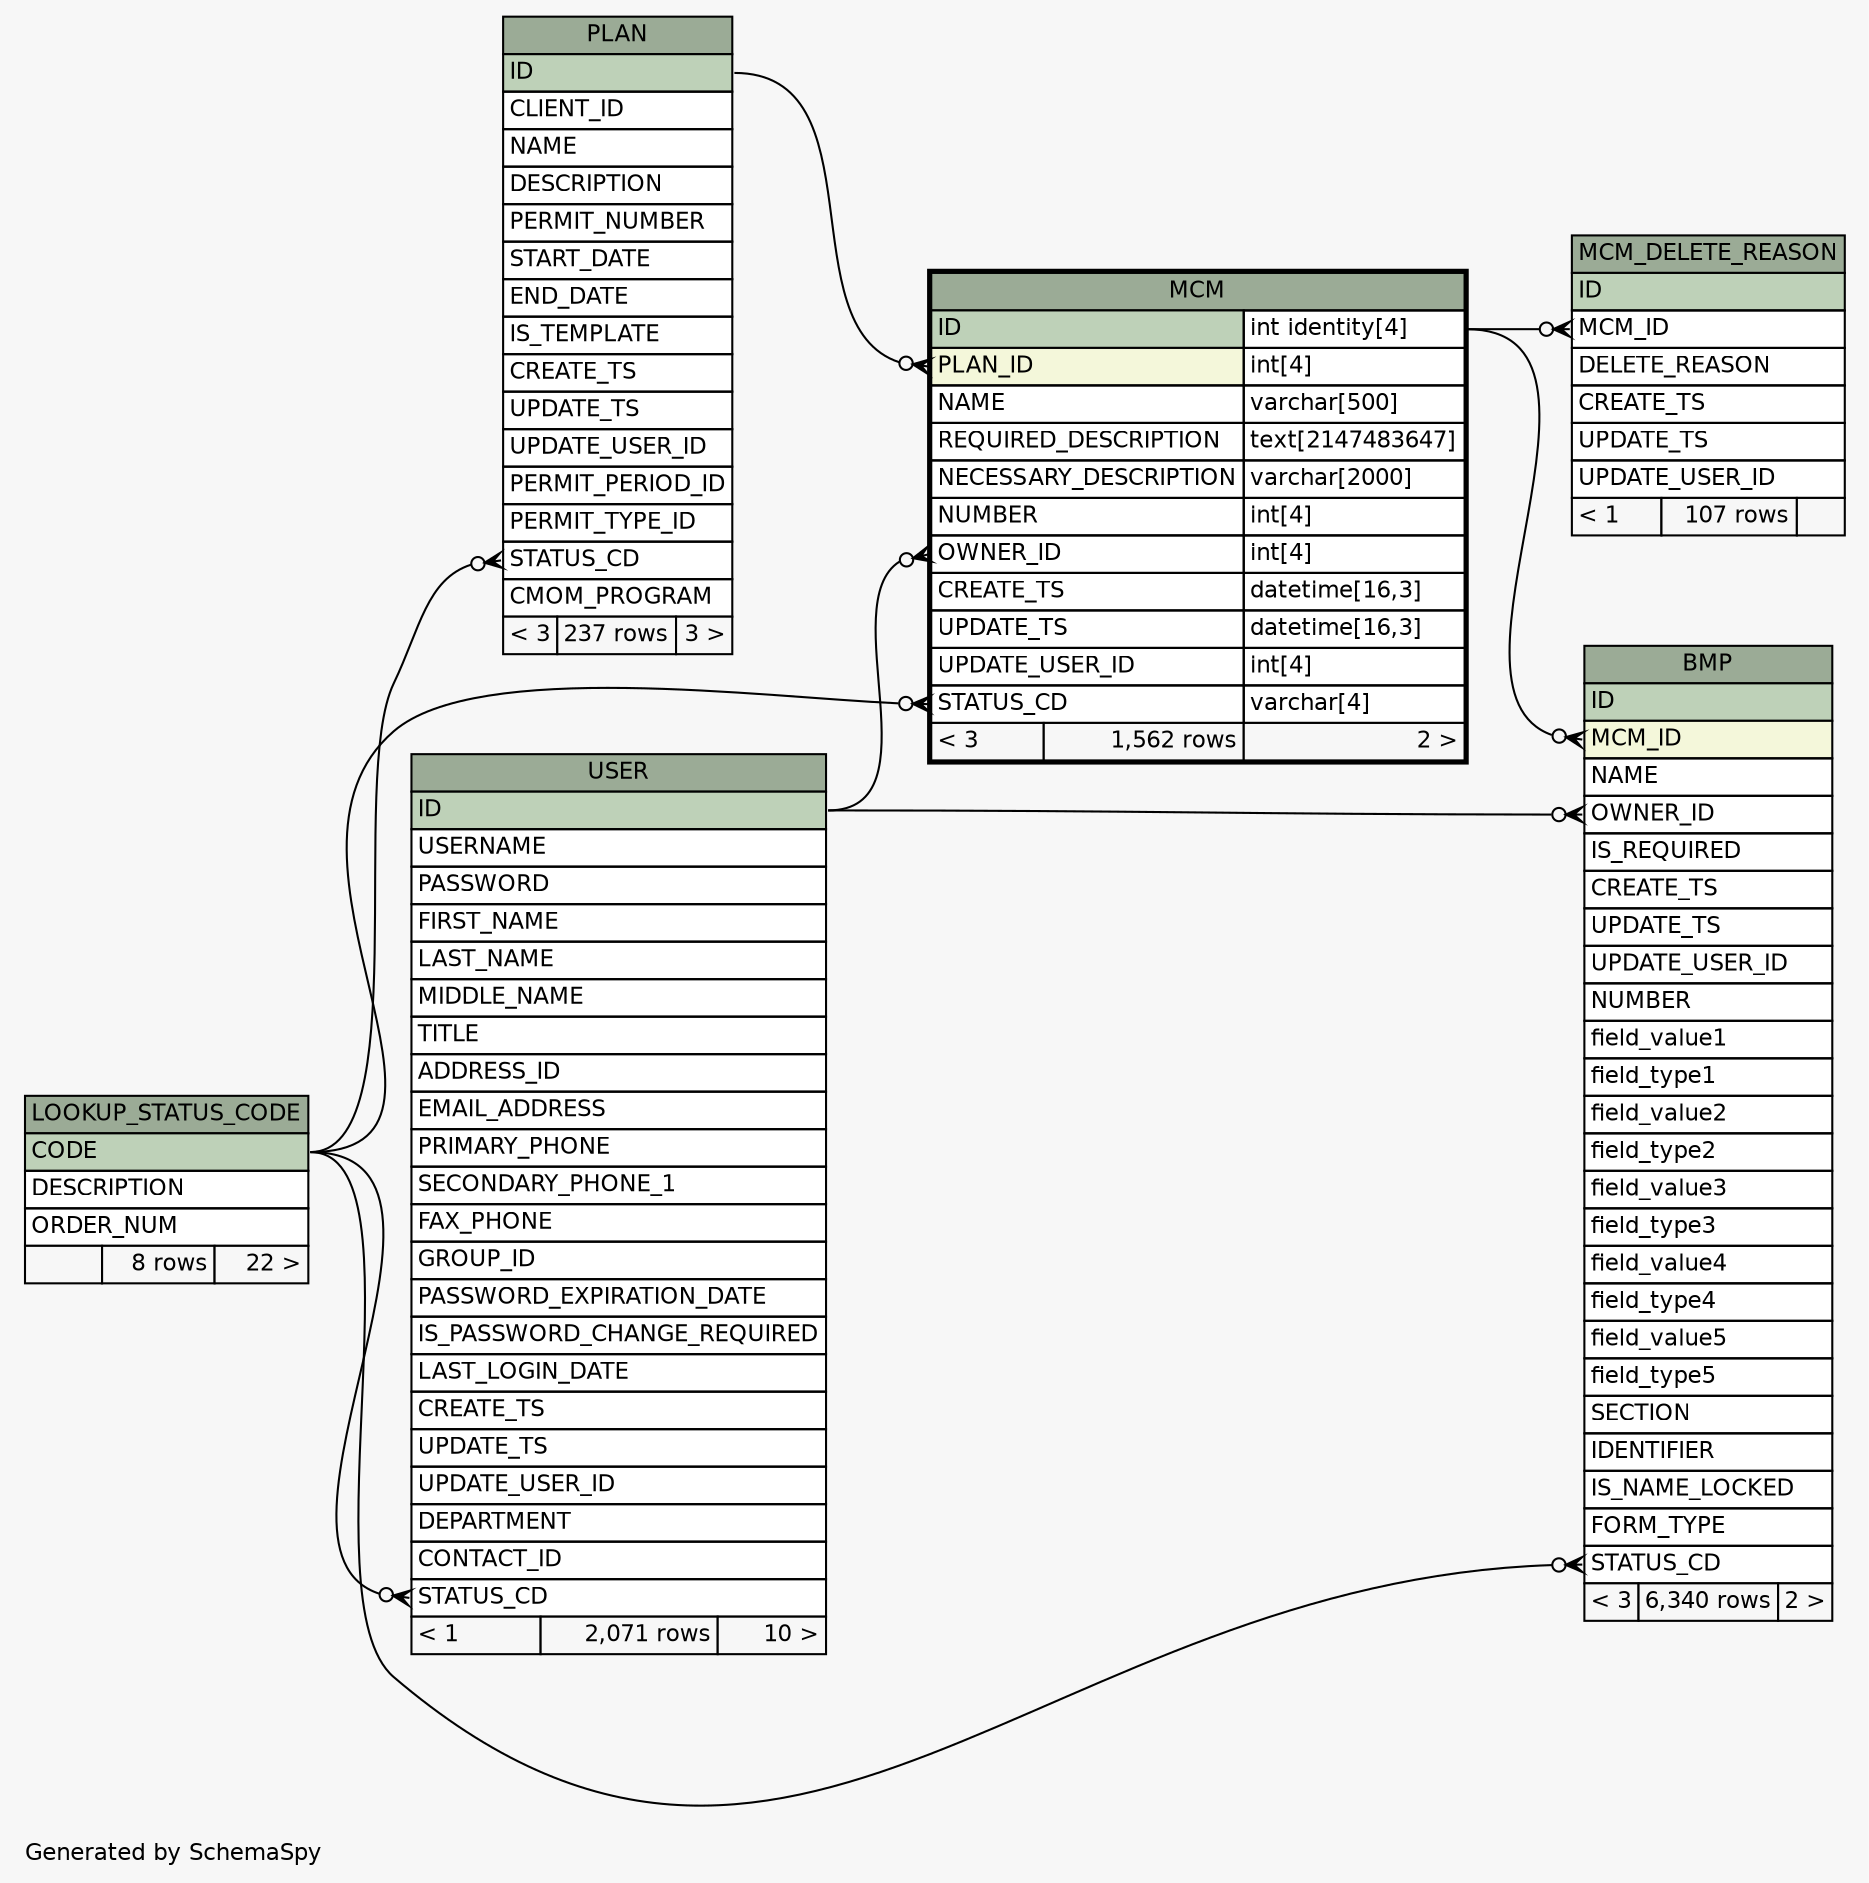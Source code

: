 // dot 2.28.0 on Windows 7 6.1
// SchemaSpy rev 590
digraph "oneDegreeRelationshipsDiagram" {
  graph [
    rankdir="RL"
    bgcolor="#f7f7f7"
    label="\nGenerated by SchemaSpy"
    labeljust="l"
    nodesep="0.18"
    ranksep="0.46"
    fontname="Helvetica"
    fontsize="11"
  ];
  node [
    fontname="Helvetica"
    fontsize="11"
    shape="plaintext"
  ];
  edge [
    arrowsize="0.8"
  ];
  "BMP":"MCM_ID":w -> "MCM":"ID.type":e [arrowhead=none dir=back arrowtail=crowodot];
  "BMP":"OWNER_ID":w -> "USER":"ID":e [arrowhead=none dir=back arrowtail=crowodot];
  "BMP":"STATUS_CD":w -> "LOOKUP_STATUS_CODE":"CODE":e [arrowhead=none dir=back arrowtail=crowodot];
  "MCM":"OWNER_ID":w -> "USER":"ID":e [arrowhead=none dir=back arrowtail=crowodot];
  "MCM":"PLAN_ID":w -> "PLAN":"ID":e [arrowhead=none dir=back arrowtail=crowodot];
  "MCM":"STATUS_CD":w -> "LOOKUP_STATUS_CODE":"CODE":e [arrowhead=none dir=back arrowtail=crowodot];
  "MCM_DELETE_REASON":"MCM_ID":w -> "MCM":"ID.type":e [arrowhead=none dir=back arrowtail=crowodot];
  "PLAN":"STATUS_CD":w -> "LOOKUP_STATUS_CODE":"CODE":e [arrowhead=none dir=back arrowtail=crowodot];
  "USER":"STATUS_CD":w -> "LOOKUP_STATUS_CODE":"CODE":e [arrowhead=none dir=back arrowtail=crowodot];
  "BMP" [
    label=<
    <TABLE BORDER="0" CELLBORDER="1" CELLSPACING="0" BGCOLOR="#ffffff">
      <TR><TD COLSPAN="3" BGCOLOR="#9bab96" ALIGN="CENTER">BMP</TD></TR>
      <TR><TD PORT="ID" COLSPAN="3" BGCOLOR="#bed1b8" ALIGN="LEFT">ID</TD></TR>
      <TR><TD PORT="MCM_ID" COLSPAN="3" BGCOLOR="#f4f7da" ALIGN="LEFT">MCM_ID</TD></TR>
      <TR><TD PORT="NAME" COLSPAN="3" ALIGN="LEFT">NAME</TD></TR>
      <TR><TD PORT="OWNER_ID" COLSPAN="3" ALIGN="LEFT">OWNER_ID</TD></TR>
      <TR><TD PORT="IS_REQUIRED" COLSPAN="3" ALIGN="LEFT">IS_REQUIRED</TD></TR>
      <TR><TD PORT="CREATE_TS" COLSPAN="3" ALIGN="LEFT">CREATE_TS</TD></TR>
      <TR><TD PORT="UPDATE_TS" COLSPAN="3" ALIGN="LEFT">UPDATE_TS</TD></TR>
      <TR><TD PORT="UPDATE_USER_ID" COLSPAN="3" ALIGN="LEFT">UPDATE_USER_ID</TD></TR>
      <TR><TD PORT="NUMBER" COLSPAN="3" ALIGN="LEFT">NUMBER</TD></TR>
      <TR><TD PORT="field_value1" COLSPAN="3" ALIGN="LEFT">field_value1</TD></TR>
      <TR><TD PORT="field_type1" COLSPAN="3" ALIGN="LEFT">field_type1</TD></TR>
      <TR><TD PORT="field_value2" COLSPAN="3" ALIGN="LEFT">field_value2</TD></TR>
      <TR><TD PORT="field_type2" COLSPAN="3" ALIGN="LEFT">field_type2</TD></TR>
      <TR><TD PORT="field_value3" COLSPAN="3" ALIGN="LEFT">field_value3</TD></TR>
      <TR><TD PORT="field_type3" COLSPAN="3" ALIGN="LEFT">field_type3</TD></TR>
      <TR><TD PORT="field_value4" COLSPAN="3" ALIGN="LEFT">field_value4</TD></TR>
      <TR><TD PORT="field_type4" COLSPAN="3" ALIGN="LEFT">field_type4</TD></TR>
      <TR><TD PORT="field_value5" COLSPAN="3" ALIGN="LEFT">field_value5</TD></TR>
      <TR><TD PORT="field_type5" COLSPAN="3" ALIGN="LEFT">field_type5</TD></TR>
      <TR><TD PORT="SECTION" COLSPAN="3" ALIGN="LEFT">SECTION</TD></TR>
      <TR><TD PORT="IDENTIFIER" COLSPAN="3" ALIGN="LEFT">IDENTIFIER</TD></TR>
      <TR><TD PORT="IS_NAME_LOCKED" COLSPAN="3" ALIGN="LEFT">IS_NAME_LOCKED</TD></TR>
      <TR><TD PORT="FORM_TYPE" COLSPAN="3" ALIGN="LEFT">FORM_TYPE</TD></TR>
      <TR><TD PORT="STATUS_CD" COLSPAN="3" ALIGN="LEFT">STATUS_CD</TD></TR>
      <TR><TD ALIGN="LEFT" BGCOLOR="#f7f7f7">&lt; 3</TD><TD ALIGN="RIGHT" BGCOLOR="#f7f7f7">6,340 rows</TD><TD ALIGN="RIGHT" BGCOLOR="#f7f7f7">2 &gt;</TD></TR>
    </TABLE>>
    URL="BMP.html"
    tooltip="BMP"
  ];
  "LOOKUP_STATUS_CODE" [
    label=<
    <TABLE BORDER="0" CELLBORDER="1" CELLSPACING="0" BGCOLOR="#ffffff">
      <TR><TD COLSPAN="3" BGCOLOR="#9bab96" ALIGN="CENTER">LOOKUP_STATUS_CODE</TD></TR>
      <TR><TD PORT="CODE" COLSPAN="3" BGCOLOR="#bed1b8" ALIGN="LEFT">CODE</TD></TR>
      <TR><TD PORT="DESCRIPTION" COLSPAN="3" ALIGN="LEFT">DESCRIPTION</TD></TR>
      <TR><TD PORT="ORDER_NUM" COLSPAN="3" ALIGN="LEFT">ORDER_NUM</TD></TR>
      <TR><TD ALIGN="LEFT" BGCOLOR="#f7f7f7">  </TD><TD ALIGN="RIGHT" BGCOLOR="#f7f7f7">8 rows</TD><TD ALIGN="RIGHT" BGCOLOR="#f7f7f7">22 &gt;</TD></TR>
    </TABLE>>
    URL="LOOKUP_STATUS_CODE.html"
    tooltip="LOOKUP_STATUS_CODE"
  ];
  "MCM" [
    label=<
    <TABLE BORDER="2" CELLBORDER="1" CELLSPACING="0" BGCOLOR="#ffffff">
      <TR><TD COLSPAN="3" BGCOLOR="#9bab96" ALIGN="CENTER">MCM</TD></TR>
      <TR><TD PORT="ID" COLSPAN="2" BGCOLOR="#bed1b8" ALIGN="LEFT">ID</TD><TD PORT="ID.type" ALIGN="LEFT">int identity[4]</TD></TR>
      <TR><TD PORT="PLAN_ID" COLSPAN="2" BGCOLOR="#f4f7da" ALIGN="LEFT">PLAN_ID</TD><TD PORT="PLAN_ID.type" ALIGN="LEFT">int[4]</TD></TR>
      <TR><TD PORT="NAME" COLSPAN="2" ALIGN="LEFT">NAME</TD><TD PORT="NAME.type" ALIGN="LEFT">varchar[500]</TD></TR>
      <TR><TD PORT="REQUIRED_DESCRIPTION" COLSPAN="2" ALIGN="LEFT">REQUIRED_DESCRIPTION</TD><TD PORT="REQUIRED_DESCRIPTION.type" ALIGN="LEFT">text[2147483647]</TD></TR>
      <TR><TD PORT="NECESSARY_DESCRIPTION" COLSPAN="2" ALIGN="LEFT">NECESSARY_DESCRIPTION</TD><TD PORT="NECESSARY_DESCRIPTION.type" ALIGN="LEFT">varchar[2000]</TD></TR>
      <TR><TD PORT="NUMBER" COLSPAN="2" ALIGN="LEFT">NUMBER</TD><TD PORT="NUMBER.type" ALIGN="LEFT">int[4]</TD></TR>
      <TR><TD PORT="OWNER_ID" COLSPAN="2" ALIGN="LEFT">OWNER_ID</TD><TD PORT="OWNER_ID.type" ALIGN="LEFT">int[4]</TD></TR>
      <TR><TD PORT="CREATE_TS" COLSPAN="2" ALIGN="LEFT">CREATE_TS</TD><TD PORT="CREATE_TS.type" ALIGN="LEFT">datetime[16,3]</TD></TR>
      <TR><TD PORT="UPDATE_TS" COLSPAN="2" ALIGN="LEFT">UPDATE_TS</TD><TD PORT="UPDATE_TS.type" ALIGN="LEFT">datetime[16,3]</TD></TR>
      <TR><TD PORT="UPDATE_USER_ID" COLSPAN="2" ALIGN="LEFT">UPDATE_USER_ID</TD><TD PORT="UPDATE_USER_ID.type" ALIGN="LEFT">int[4]</TD></TR>
      <TR><TD PORT="STATUS_CD" COLSPAN="2" ALIGN="LEFT">STATUS_CD</TD><TD PORT="STATUS_CD.type" ALIGN="LEFT">varchar[4]</TD></TR>
      <TR><TD ALIGN="LEFT" BGCOLOR="#f7f7f7">&lt; 3</TD><TD ALIGN="RIGHT" BGCOLOR="#f7f7f7">1,562 rows</TD><TD ALIGN="RIGHT" BGCOLOR="#f7f7f7">2 &gt;</TD></TR>
    </TABLE>>
    URL="MCM.html"
    tooltip="MCM"
  ];
  "MCM_DELETE_REASON" [
    label=<
    <TABLE BORDER="0" CELLBORDER="1" CELLSPACING="0" BGCOLOR="#ffffff">
      <TR><TD COLSPAN="3" BGCOLOR="#9bab96" ALIGN="CENTER">MCM_DELETE_REASON</TD></TR>
      <TR><TD PORT="ID" COLSPAN="3" BGCOLOR="#bed1b8" ALIGN="LEFT">ID</TD></TR>
      <TR><TD PORT="MCM_ID" COLSPAN="3" ALIGN="LEFT">MCM_ID</TD></TR>
      <TR><TD PORT="DELETE_REASON" COLSPAN="3" ALIGN="LEFT">DELETE_REASON</TD></TR>
      <TR><TD PORT="CREATE_TS" COLSPAN="3" ALIGN="LEFT">CREATE_TS</TD></TR>
      <TR><TD PORT="UPDATE_TS" COLSPAN="3" ALIGN="LEFT">UPDATE_TS</TD></TR>
      <TR><TD PORT="UPDATE_USER_ID" COLSPAN="3" ALIGN="LEFT">UPDATE_USER_ID</TD></TR>
      <TR><TD ALIGN="LEFT" BGCOLOR="#f7f7f7">&lt; 1</TD><TD ALIGN="RIGHT" BGCOLOR="#f7f7f7">107 rows</TD><TD ALIGN="RIGHT" BGCOLOR="#f7f7f7">  </TD></TR>
    </TABLE>>
    URL="MCM_DELETE_REASON.html"
    tooltip="MCM_DELETE_REASON"
  ];
  "PLAN" [
    label=<
    <TABLE BORDER="0" CELLBORDER="1" CELLSPACING="0" BGCOLOR="#ffffff">
      <TR><TD COLSPAN="3" BGCOLOR="#9bab96" ALIGN="CENTER">PLAN</TD></TR>
      <TR><TD PORT="ID" COLSPAN="3" BGCOLOR="#bed1b8" ALIGN="LEFT">ID</TD></TR>
      <TR><TD PORT="CLIENT_ID" COLSPAN="3" ALIGN="LEFT">CLIENT_ID</TD></TR>
      <TR><TD PORT="NAME" COLSPAN="3" ALIGN="LEFT">NAME</TD></TR>
      <TR><TD PORT="DESCRIPTION" COLSPAN="3" ALIGN="LEFT">DESCRIPTION</TD></TR>
      <TR><TD PORT="PERMIT_NUMBER" COLSPAN="3" ALIGN="LEFT">PERMIT_NUMBER</TD></TR>
      <TR><TD PORT="START_DATE" COLSPAN="3" ALIGN="LEFT">START_DATE</TD></TR>
      <TR><TD PORT="END_DATE" COLSPAN="3" ALIGN="LEFT">END_DATE</TD></TR>
      <TR><TD PORT="IS_TEMPLATE" COLSPAN="3" ALIGN="LEFT">IS_TEMPLATE</TD></TR>
      <TR><TD PORT="CREATE_TS" COLSPAN="3" ALIGN="LEFT">CREATE_TS</TD></TR>
      <TR><TD PORT="UPDATE_TS" COLSPAN="3" ALIGN="LEFT">UPDATE_TS</TD></TR>
      <TR><TD PORT="UPDATE_USER_ID" COLSPAN="3" ALIGN="LEFT">UPDATE_USER_ID</TD></TR>
      <TR><TD PORT="PERMIT_PERIOD_ID" COLSPAN="3" ALIGN="LEFT">PERMIT_PERIOD_ID</TD></TR>
      <TR><TD PORT="PERMIT_TYPE_ID" COLSPAN="3" ALIGN="LEFT">PERMIT_TYPE_ID</TD></TR>
      <TR><TD PORT="STATUS_CD" COLSPAN="3" ALIGN="LEFT">STATUS_CD</TD></TR>
      <TR><TD PORT="CMOM_PROGRAM" COLSPAN="3" ALIGN="LEFT">CMOM_PROGRAM</TD></TR>
      <TR><TD ALIGN="LEFT" BGCOLOR="#f7f7f7">&lt; 3</TD><TD ALIGN="RIGHT" BGCOLOR="#f7f7f7">237 rows</TD><TD ALIGN="RIGHT" BGCOLOR="#f7f7f7">3 &gt;</TD></TR>
    </TABLE>>
    URL="PLAN.html"
    tooltip="PLAN"
  ];
  "USER" [
    label=<
    <TABLE BORDER="0" CELLBORDER="1" CELLSPACING="0" BGCOLOR="#ffffff">
      <TR><TD COLSPAN="3" BGCOLOR="#9bab96" ALIGN="CENTER">USER</TD></TR>
      <TR><TD PORT="ID" COLSPAN="3" BGCOLOR="#bed1b8" ALIGN="LEFT">ID</TD></TR>
      <TR><TD PORT="USERNAME" COLSPAN="3" ALIGN="LEFT">USERNAME</TD></TR>
      <TR><TD PORT="PASSWORD" COLSPAN="3" ALIGN="LEFT">PASSWORD</TD></TR>
      <TR><TD PORT="FIRST_NAME" COLSPAN="3" ALIGN="LEFT">FIRST_NAME</TD></TR>
      <TR><TD PORT="LAST_NAME" COLSPAN="3" ALIGN="LEFT">LAST_NAME</TD></TR>
      <TR><TD PORT="MIDDLE_NAME" COLSPAN="3" ALIGN="LEFT">MIDDLE_NAME</TD></TR>
      <TR><TD PORT="TITLE" COLSPAN="3" ALIGN="LEFT">TITLE</TD></TR>
      <TR><TD PORT="ADDRESS_ID" COLSPAN="3" ALIGN="LEFT">ADDRESS_ID</TD></TR>
      <TR><TD PORT="EMAIL_ADDRESS" COLSPAN="3" ALIGN="LEFT">EMAIL_ADDRESS</TD></TR>
      <TR><TD PORT="PRIMARY_PHONE" COLSPAN="3" ALIGN="LEFT">PRIMARY_PHONE</TD></TR>
      <TR><TD PORT="SECONDARY_PHONE_1" COLSPAN="3" ALIGN="LEFT">SECONDARY_PHONE_1</TD></TR>
      <TR><TD PORT="FAX_PHONE" COLSPAN="3" ALIGN="LEFT">FAX_PHONE</TD></TR>
      <TR><TD PORT="GROUP_ID" COLSPAN="3" ALIGN="LEFT">GROUP_ID</TD></TR>
      <TR><TD PORT="PASSWORD_EXPIRATION_DATE" COLSPAN="3" ALIGN="LEFT">PASSWORD_EXPIRATION_DATE</TD></TR>
      <TR><TD PORT="IS_PASSWORD_CHANGE_REQUIRED" COLSPAN="3" ALIGN="LEFT">IS_PASSWORD_CHANGE_REQUIRED</TD></TR>
      <TR><TD PORT="LAST_LOGIN_DATE" COLSPAN="3" ALIGN="LEFT">LAST_LOGIN_DATE</TD></TR>
      <TR><TD PORT="CREATE_TS" COLSPAN="3" ALIGN="LEFT">CREATE_TS</TD></TR>
      <TR><TD PORT="UPDATE_TS" COLSPAN="3" ALIGN="LEFT">UPDATE_TS</TD></TR>
      <TR><TD PORT="UPDATE_USER_ID" COLSPAN="3" ALIGN="LEFT">UPDATE_USER_ID</TD></TR>
      <TR><TD PORT="DEPARTMENT" COLSPAN="3" ALIGN="LEFT">DEPARTMENT</TD></TR>
      <TR><TD PORT="CONTACT_ID" COLSPAN="3" ALIGN="LEFT">CONTACT_ID</TD></TR>
      <TR><TD PORT="STATUS_CD" COLSPAN="3" ALIGN="LEFT">STATUS_CD</TD></TR>
      <TR><TD ALIGN="LEFT" BGCOLOR="#f7f7f7">&lt; 1</TD><TD ALIGN="RIGHT" BGCOLOR="#f7f7f7">2,071 rows</TD><TD ALIGN="RIGHT" BGCOLOR="#f7f7f7">10 &gt;</TD></TR>
    </TABLE>>
    URL="USER.html"
    tooltip="USER"
  ];
}
